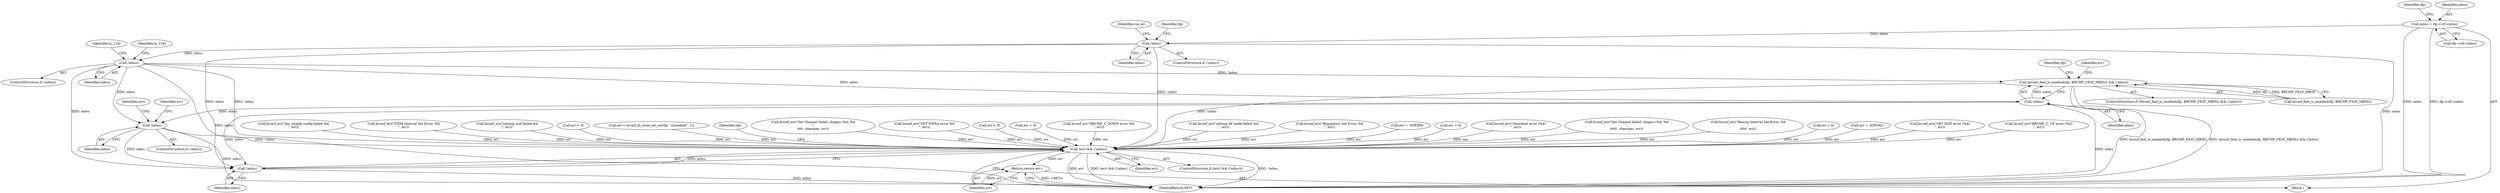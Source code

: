 digraph "0_linux_ded89912156b1a47d940a0c954c43afbabd0c42c@pointer" {
"1000205" [label="(Call,mbss = ifp->vif->mbss)"];
"1000347" [label="(Call,!mbss)"];
"1000450" [label="(Call,!mbss)"];
"1000593" [label="(Call,(brcmf_feat_is_enabled(ifp, BRCMF_FEAT_MBSS)) && (!mbss))"];
"1000801" [label="(Call,(err) && (!mbss))"];
"1000812" [label="(Return,return err;)"];
"1000597" [label="(Call,!mbss)"];
"1000619" [label="(Call,!mbss)"];
"1000803" [label="(Call,!mbss)"];
"1000116" [label="(Block,)"];
"1000649" [label="(Call,brcmf_err(\"BRCMF_C_UP error (%d)\n\", err))"];
"1000803" [label="(Call,!mbss)"];
"1000455" [label="(Identifier,is_11d)"];
"1000575" [label="(Identifier,is_11d)"];
"1000598" [label="(Identifier,mbss)"];
"1000348" [label="(Identifier,mbss)"];
"1000801" [label="(Call,(err) && (!mbss))"];
"1000800" [label="(ControlStructure,if ((err) && (!mbss)))"];
"1000592" [label="(ControlStructure,if ((brcmf_feat_is_enabled(ifp, BRCMF_FEAT_MBSS)) && (!mbss)))"];
"1000777" [label="(Call,brcmf_err(\"bss_enable config failed %d\n\", err))"];
"1000517" [label="(Call,brcmf_err(\"DTIM Interval Set Error, %d\n\", err))"];
"1000597" [label="(Call,!mbss)"];
"1000600" [label="(Identifier,ifp)"];
"1000745" [label="(Call,brcmf_err(\"setting ssid failed %d\n\", err))"];
"1000411" [label="(Call,err < 0)"];
"1000623" [label="(Identifier,err)"];
"1000693" [label="(Call,err = brcmf_fil_iovar_int_set(ifp, \"closednet\", 1))"];
"1000807" [label="(Identifier,ifp)"];
"1000726" [label="(Call,brcmf_err(\"Set Channel failed: chspec=%d, %d\n\",\n\t\t\t\t  chanspec, err))"];
"1000357" [label="(Identifier,rsn_ie)"];
"1000567" [label="(Call,brcmf_err(\"SET INFRA error %d\n\", err))"];
"1000604" [label="(Identifier,err)"];
"1000804" [label="(Identifier,mbss)"];
"1000814" [label="(MethodReturn,RET)"];
"1000618" [label="(ControlStructure,if (!mbss))"];
"1000620" [label="(Identifier,mbss)"];
"1000205" [label="(Call,mbss = ifp->vif->mbss)"];
"1000773" [label="(Call,err < 0)"];
"1000680" [label="(Call,err < 0)"];
"1000213" [label="(Identifier,ifp)"];
"1000548" [label="(Call,brcmf_err(\"BRCMF_C_DOWN error %d\n\", err))"];
"1000593" [label="(Call,(brcmf_feat_is_enabled(ifp, BRCMF_FEAT_MBSS)) && (!mbss))"];
"1000614" [label="(Call,brcmf_err(\"setting AP mode failed %d\n\", err))"];
"1000351" [label="(Identifier,ifp)"];
"1000619" [label="(Call,!mbss)"];
"1000812" [label="(Return,return err;)"];
"1000639" [label="(Identifier,err)"];
"1000473" [label="(Call,brcmf_err(\"Regulatory Set Error, %d\n\", err))"];
"1000346" [label="(ControlStructure,if (!mbss))"];
"1000206" [label="(Identifier,mbss)"];
"1000802" [label="(Identifier,err)"];
"1000450" [label="(Call,!mbss)"];
"1000132" [label="(Call,err = -EPERM)"];
"1000430" [label="(Call,err < 0)"];
"1000702" [label="(Call,brcmf_err(\"closednet error (%d)\n\", err))"];
"1000633" [label="(Call,brcmf_err(\"Set Channel failed: chspec=%d, %d\n\",\n\t\t\t\t\t  chanspec, err))"];
"1000495" [label="(Call,brcmf_err(\"Beacon Interval Set Error, %d\n\",\n\t\t\t\t\t  err))"];
"1000563" [label="(Call,err < 0)"];
"1000451" [label="(Identifier,mbss)"];
"1000449" [label="(ControlStructure,if (!mbss))"];
"1000594" [label="(Call,brcmf_feat_is_enabled(ifp, BRCMF_FEAT_MBSS))"];
"1000582" [label="(Call,err = -EINVAL)"];
"1000684" [label="(Call,brcmf_err(\"SET SSID error (%d)\n\", err))"];
"1000207" [label="(Call,ifp->vif->mbss)"];
"1000813" [label="(Identifier,err)"];
"1000347" [label="(Call,!mbss)"];
"1000205" -> "1000116"  [label="AST: "];
"1000205" -> "1000207"  [label="CFG: "];
"1000206" -> "1000205"  [label="AST: "];
"1000207" -> "1000205"  [label="AST: "];
"1000213" -> "1000205"  [label="CFG: "];
"1000205" -> "1000814"  [label="DDG: mbss"];
"1000205" -> "1000814"  [label="DDG: ifp->vif->mbss"];
"1000205" -> "1000347"  [label="DDG: mbss"];
"1000347" -> "1000346"  [label="AST: "];
"1000347" -> "1000348"  [label="CFG: "];
"1000348" -> "1000347"  [label="AST: "];
"1000351" -> "1000347"  [label="CFG: "];
"1000357" -> "1000347"  [label="CFG: "];
"1000347" -> "1000814"  [label="DDG: mbss"];
"1000347" -> "1000450"  [label="DDG: mbss"];
"1000347" -> "1000801"  [label="DDG: !mbss"];
"1000347" -> "1000803"  [label="DDG: mbss"];
"1000450" -> "1000449"  [label="AST: "];
"1000450" -> "1000451"  [label="CFG: "];
"1000451" -> "1000450"  [label="AST: "];
"1000455" -> "1000450"  [label="CFG: "];
"1000575" -> "1000450"  [label="CFG: "];
"1000450" -> "1000814"  [label="DDG: mbss"];
"1000450" -> "1000593"  [label="DDG: !mbss"];
"1000450" -> "1000597"  [label="DDG: mbss"];
"1000450" -> "1000619"  [label="DDG: mbss"];
"1000450" -> "1000801"  [label="DDG: !mbss"];
"1000450" -> "1000803"  [label="DDG: mbss"];
"1000593" -> "1000592"  [label="AST: "];
"1000593" -> "1000594"  [label="CFG: "];
"1000593" -> "1000597"  [label="CFG: "];
"1000594" -> "1000593"  [label="AST: "];
"1000597" -> "1000593"  [label="AST: "];
"1000600" -> "1000593"  [label="CFG: "];
"1000604" -> "1000593"  [label="CFG: "];
"1000593" -> "1000814"  [label="DDG: brcmf_feat_is_enabled(ifp, BRCMF_FEAT_MBSS)"];
"1000593" -> "1000814"  [label="DDG: (brcmf_feat_is_enabled(ifp, BRCMF_FEAT_MBSS)) && (!mbss)"];
"1000594" -> "1000593"  [label="DDG: ifp"];
"1000594" -> "1000593"  [label="DDG: BRCMF_FEAT_MBSS"];
"1000597" -> "1000593"  [label="DDG: mbss"];
"1000593" -> "1000801"  [label="DDG: !mbss"];
"1000801" -> "1000800"  [label="AST: "];
"1000801" -> "1000802"  [label="CFG: "];
"1000801" -> "1000803"  [label="CFG: "];
"1000802" -> "1000801"  [label="AST: "];
"1000803" -> "1000801"  [label="AST: "];
"1000807" -> "1000801"  [label="CFG: "];
"1000813" -> "1000801"  [label="CFG: "];
"1000801" -> "1000814"  [label="DDG: !mbss"];
"1000801" -> "1000814"  [label="DDG: err"];
"1000801" -> "1000814"  [label="DDG: (err) && (!mbss)"];
"1000548" -> "1000801"  [label="DDG: err"];
"1000680" -> "1000801"  [label="DDG: err"];
"1000649" -> "1000801"  [label="DDG: err"];
"1000567" -> "1000801"  [label="DDG: err"];
"1000614" -> "1000801"  [label="DDG: err"];
"1000473" -> "1000801"  [label="DDG: err"];
"1000430" -> "1000801"  [label="DDG: err"];
"1000684" -> "1000801"  [label="DDG: err"];
"1000702" -> "1000801"  [label="DDG: err"];
"1000777" -> "1000801"  [label="DDG: err"];
"1000411" -> "1000801"  [label="DDG: err"];
"1000582" -> "1000801"  [label="DDG: err"];
"1000726" -> "1000801"  [label="DDG: err"];
"1000745" -> "1000801"  [label="DDG: err"];
"1000495" -> "1000801"  [label="DDG: err"];
"1000517" -> "1000801"  [label="DDG: err"];
"1000132" -> "1000801"  [label="DDG: err"];
"1000563" -> "1000801"  [label="DDG: err"];
"1000693" -> "1000801"  [label="DDG: err"];
"1000633" -> "1000801"  [label="DDG: err"];
"1000773" -> "1000801"  [label="DDG: err"];
"1000803" -> "1000801"  [label="DDG: mbss"];
"1000619" -> "1000801"  [label="DDG: !mbss"];
"1000801" -> "1000812"  [label="DDG: err"];
"1000812" -> "1000116"  [label="AST: "];
"1000812" -> "1000813"  [label="CFG: "];
"1000813" -> "1000812"  [label="AST: "];
"1000814" -> "1000812"  [label="CFG: "];
"1000812" -> "1000814"  [label="DDG: <RET>"];
"1000813" -> "1000812"  [label="DDG: err"];
"1000597" -> "1000598"  [label="CFG: "];
"1000598" -> "1000597"  [label="AST: "];
"1000597" -> "1000814"  [label="DDG: mbss"];
"1000597" -> "1000619"  [label="DDG: mbss"];
"1000597" -> "1000803"  [label="DDG: mbss"];
"1000619" -> "1000618"  [label="AST: "];
"1000619" -> "1000620"  [label="CFG: "];
"1000620" -> "1000619"  [label="AST: "];
"1000623" -> "1000619"  [label="CFG: "];
"1000639" -> "1000619"  [label="CFG: "];
"1000619" -> "1000814"  [label="DDG: mbss"];
"1000619" -> "1000803"  [label="DDG: mbss"];
"1000803" -> "1000804"  [label="CFG: "];
"1000804" -> "1000803"  [label="AST: "];
"1000803" -> "1000814"  [label="DDG: mbss"];
}
